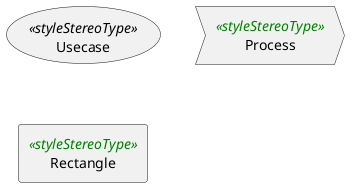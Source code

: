 {
  "sha1": "eub4aqfxnilxuzwvi87ow2yjq6zt0ws",
  "insertion": {
    "when": "2025-04-07T07:45:05.059Z",
    "url": "https://github.com/plantuml/plantuml/issues/2098",
    "user": "plantuml@gmail.com"
  }
}
@startuml
<style>
Stereotype {
  FontColor Green
}
</style>
usecase "Usecase"<<styleStereoType>> as usecase1
process "Process"<<styleStereoType>> as process1
rectangle "Rectangle"<<styleStereoType>> as rectangle1
@enduml
